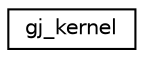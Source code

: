 digraph "Graphical Class Hierarchy"
{
 // INTERACTIVE_SVG=YES
  edge [fontname="Helvetica",fontsize="10",labelfontname="Helvetica",labelfontsize="10"];
  node [fontname="Helvetica",fontsize="10",shape=record];
  rankdir="LR";
  Node0 [label="gj_kernel",height=0.2,width=0.4,color="black", fillcolor="white", style="filled",URL="$structgj__kernel.html",tooltip="pxnxm element cube "];
}
